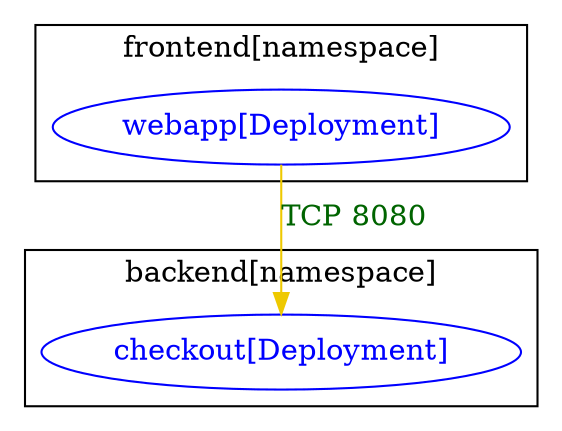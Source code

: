 digraph {
	subgraph "cluster_backend[namespace]" {
		color="black"
		fontcolor="black"
		"backend/checkout[Deployment]" [label="checkout[Deployment]" color="blue" fontcolor="blue"]
		label="backend[namespace]"
	}
	subgraph "cluster_frontend[namespace]" {
		color="black"
		fontcolor="black"
		"frontend/webapp[Deployment]" [label="webapp[Deployment]" color="blue" fontcolor="blue"]
		label="frontend[namespace]"
	}
	"frontend/webapp[Deployment]" -> "backend/checkout[Deployment]" [label="TCP 8080" color="gold2" fontcolor="darkgreen" weight=1]
}